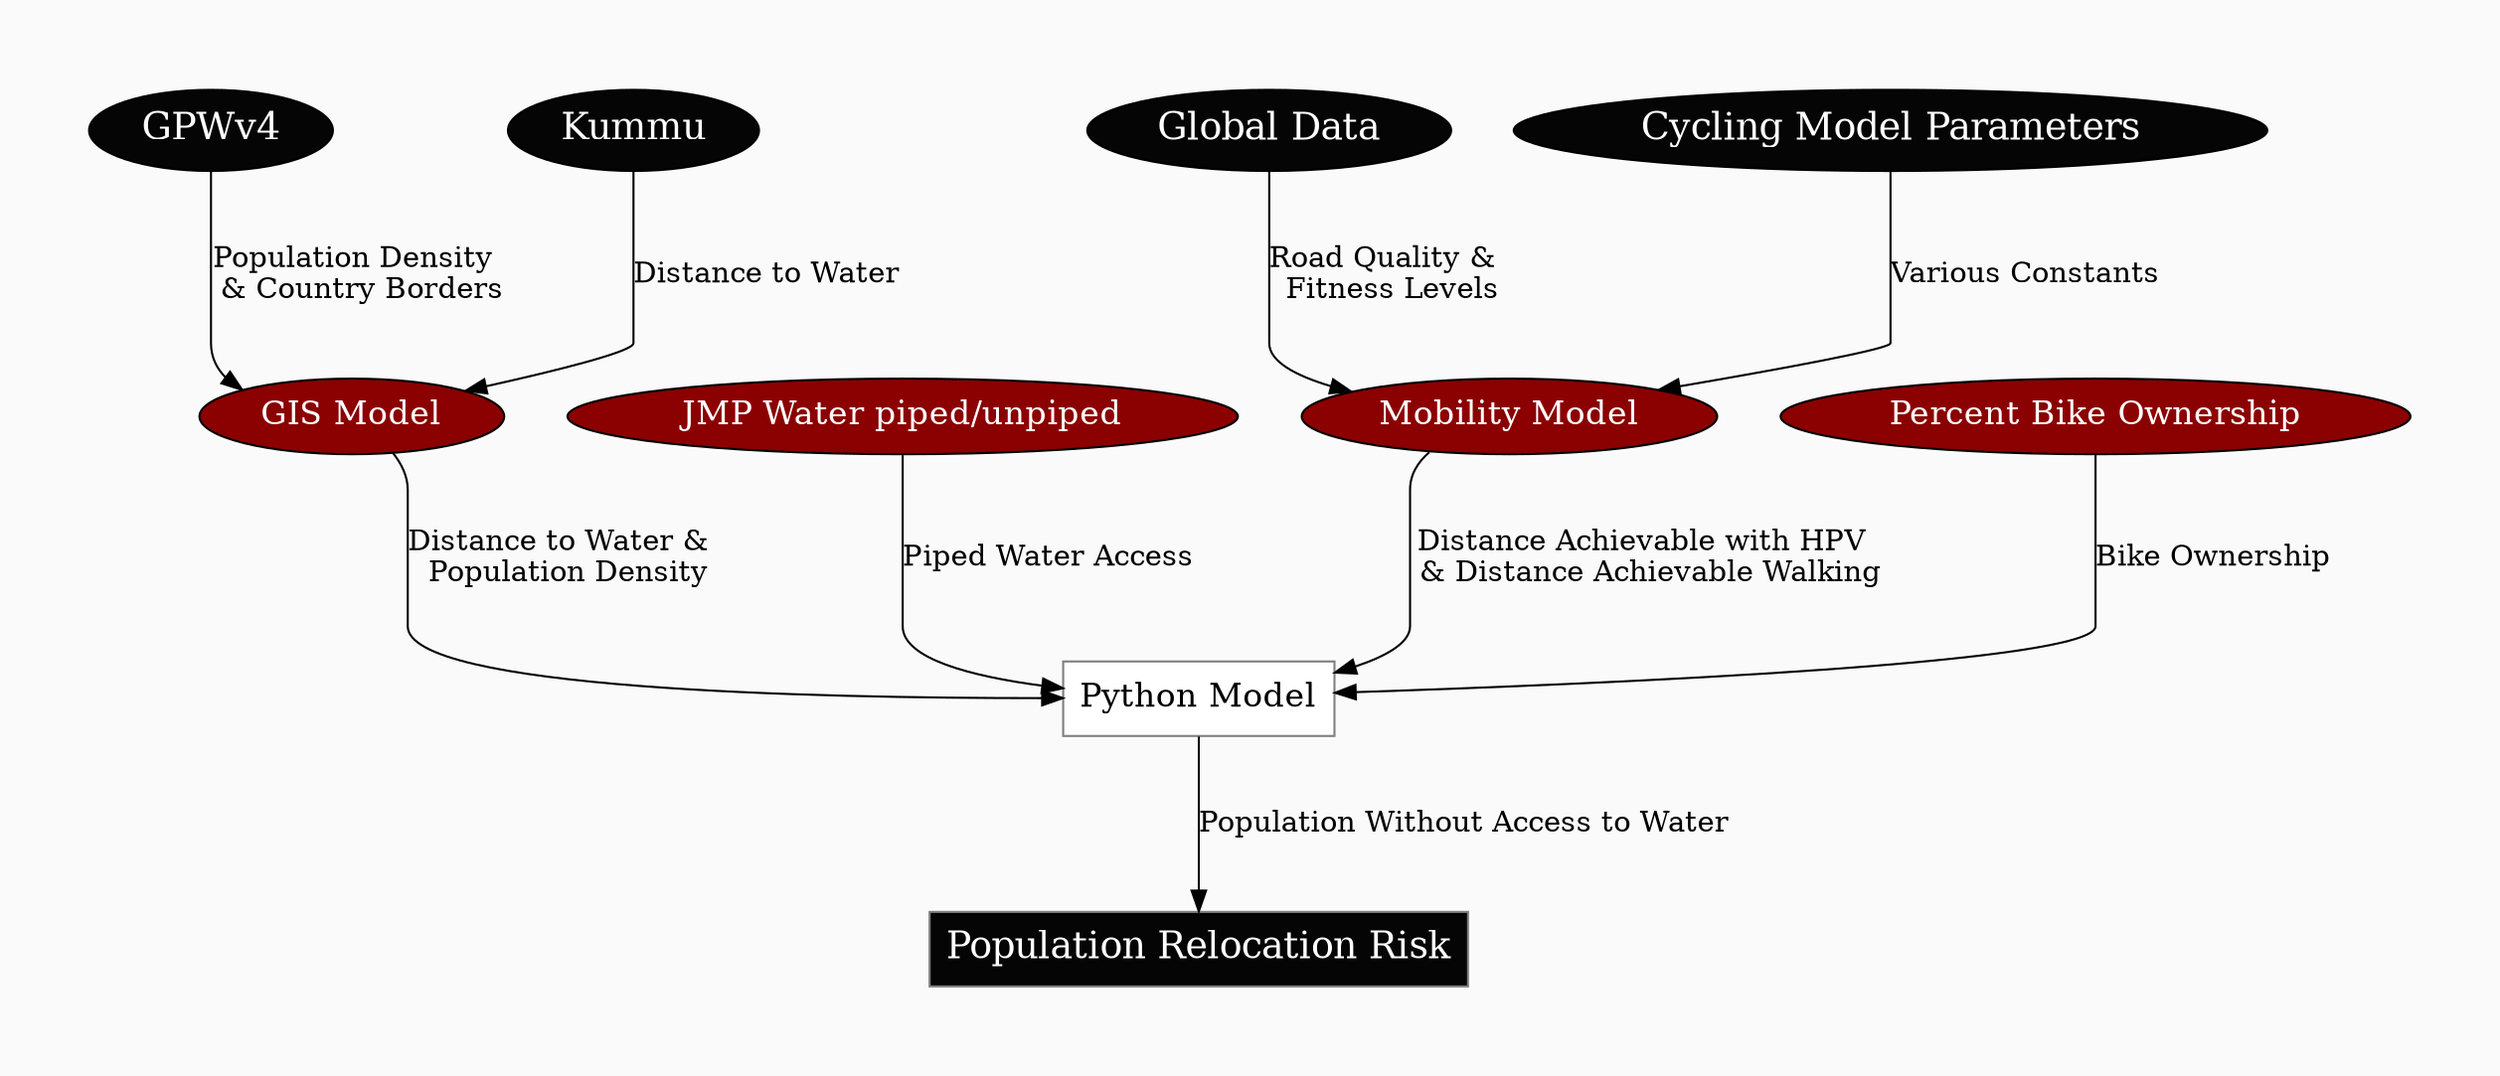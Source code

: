 digraph G {
// Template : diagram
// Usage : 

// SETTINGS
// rankdir=LR
splines=true
splines=straight
bgcolor=grey98
pad=0.6
style=filled
edge[minlen=4]
node[style=filled, fontcolor=white]
ranksep=0.05
nodesep=0.43
layout=dot



// VALUES ??

/////// GIS ///////
// Gis Inputs
node[fillcolor=grey2, fontsize=18]
aa1[label="GPWv4"]
aa2[label="Kummu"]

// GIS
node[fillcolor=red4, fontsize=16]
a1[label="GIS Model"]
aa1->a1[label="Population Density \n & Country Borders"]    
aa2->a1[label="Distance to Water"]

/////// PIPED ///////
// Piped Inputs
node[fillcolor=red4, fontsize=16]
b1[label="JMP Water piped/unpiped"]    

/////// MOBILITY ///////
node[fillcolor=grey2, fontsize=18]
cc1[label="Global Data"]
cc2[label="Cycling Model Parameters"]

// Mobility model
node[fillcolor=red4, fontsize=16]
c1[label="Mobility Model"]
cc2->c1[label="Various Constants"]
cc1->c1[label="Road Quality & \n Fitness Levels"]    


/////// BIKE OWNERSHIP ///////

// Bike Onweship Inputs
node[fillcolor=red4, fontsize=16]
d1[label="Percent Bike Ownership"]


/////// BASE ///////

// python model
node[fontcolor=black]
node [shape=box, fillcolor=white, color=grey50]
// c1[label=""]
a1->base1[label="Distance to Water & \n Population Density"] 
b1->base1[label="Piped Water Access"]
c1->base1[label="Distance Achievable with HPV \n & Distance Achievable Walking"]
d1->base1[label="Bike Ownership"]
base1[label="Python Model"]

// Outputs
node[fillcolor=grey2, fontsize=18]
node[style=filled, fontcolor=white]
base1->{
output[label="Population Relocation Risk"]
}[label="Population Without Access to Water"]

}